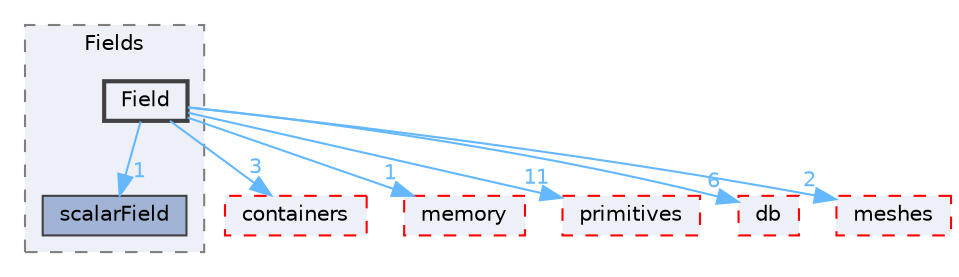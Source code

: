 digraph "src/OpenFOAM/fields/Fields/Field"
{
 // LATEX_PDF_SIZE
  bgcolor="transparent";
  edge [fontname=Helvetica,fontsize=10,labelfontname=Helvetica,labelfontsize=10];
  node [fontname=Helvetica,fontsize=10,shape=box,height=0.2,width=0.4];
  compound=true
  subgraph clusterdir_7d364942a13d3ce50f6681364b448a98 {
    graph [ bgcolor="#edf0f7", pencolor="grey50", label="Fields", fontname=Helvetica,fontsize=10 style="filled,dashed", URL="dir_7d364942a13d3ce50f6681364b448a98.html",tooltip=""]
  dir_b42389b3b00332abd8b13e71b76b692b [label="scalarField", fillcolor="#a2b4d6", color="grey25", style="filled", URL="dir_b42389b3b00332abd8b13e71b76b692b.html",tooltip=""];
  dir_4ebd9bc21e2e523c28661f024575b5ba [label="Field", fillcolor="#edf0f7", color="grey25", style="filled,bold", URL="dir_4ebd9bc21e2e523c28661f024575b5ba.html",tooltip=""];
  }
  dir_19d0872053bde092be81d7fe3f56cbf7 [label="containers", fillcolor="#edf0f7", color="red", style="filled,dashed", URL="dir_19d0872053bde092be81d7fe3f56cbf7.html",tooltip=""];
  dir_385a22dcc2f7120acb0f1a7a832b3b8d [label="memory", fillcolor="#edf0f7", color="red", style="filled,dashed", URL="dir_385a22dcc2f7120acb0f1a7a832b3b8d.html",tooltip=""];
  dir_3e50f45338116b169052b428016851aa [label="primitives", fillcolor="#edf0f7", color="red", style="filled,dashed", URL="dir_3e50f45338116b169052b428016851aa.html",tooltip=""];
  dir_63c634f7a7cfd679ac26c67fb30fc32f [label="db", fillcolor="#edf0f7", color="red", style="filled,dashed", URL="dir_63c634f7a7cfd679ac26c67fb30fc32f.html",tooltip=""];
  dir_aa2423979fb45fc41c393a5db370ab21 [label="meshes", fillcolor="#edf0f7", color="red", style="filled,dashed", URL="dir_aa2423979fb45fc41c393a5db370ab21.html",tooltip=""];
  dir_4ebd9bc21e2e523c28661f024575b5ba->dir_19d0872053bde092be81d7fe3f56cbf7 [headlabel="3", labeldistance=1.5 headhref="dir_001319_000669.html" href="dir_001319_000669.html" color="steelblue1" fontcolor="steelblue1"];
  dir_4ebd9bc21e2e523c28661f024575b5ba->dir_385a22dcc2f7120acb0f1a7a832b3b8d [headlabel="1", labeldistance=1.5 headhref="dir_001319_002352.html" href="dir_001319_002352.html" color="steelblue1" fontcolor="steelblue1"];
  dir_4ebd9bc21e2e523c28661f024575b5ba->dir_3e50f45338116b169052b428016851aa [headlabel="11", labeldistance=1.5 headhref="dir_001319_003069.html" href="dir_001319_003069.html" color="steelblue1" fontcolor="steelblue1"];
  dir_4ebd9bc21e2e523c28661f024575b5ba->dir_63c634f7a7cfd679ac26c67fb30fc32f [headlabel="6", labeldistance=1.5 headhref="dir_001319_000817.html" href="dir_001319_000817.html" color="steelblue1" fontcolor="steelblue1"];
  dir_4ebd9bc21e2e523c28661f024575b5ba->dir_aa2423979fb45fc41c393a5db370ab21 [headlabel="2", labeldistance=1.5 headhref="dir_001319_002368.html" href="dir_001319_002368.html" color="steelblue1" fontcolor="steelblue1"];
  dir_4ebd9bc21e2e523c28661f024575b5ba->dir_b42389b3b00332abd8b13e71b76b692b [headlabel="1", labeldistance=1.5 headhref="dir_001319_003417.html" href="dir_001319_003417.html" color="steelblue1" fontcolor="steelblue1"];
}
